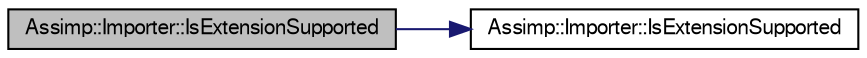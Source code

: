 digraph G
{
  bgcolor="transparent";
  edge [fontname="FreeSans",fontsize=10,labelfontname="FreeSans",labelfontsize=10];
  node [fontname="FreeSans",fontsize=10,shape=record];
  rankdir=LR;
  Node1 [label="Assimp::Importer::IsExtensionSupported",height=0.2,width=0.4,color="black", fillcolor="grey75", style="filled" fontcolor="black"];
  Node1 -> Node2 [color="midnightblue",fontsize=10,style="solid"];
  Node2 [label="Assimp::Importer::IsExtensionSupported",height=0.2,width=0.4,color="black",URL="$class_assimp_1_1_importer.html#9146ea75c33c0aac0310195346877388"];
}
